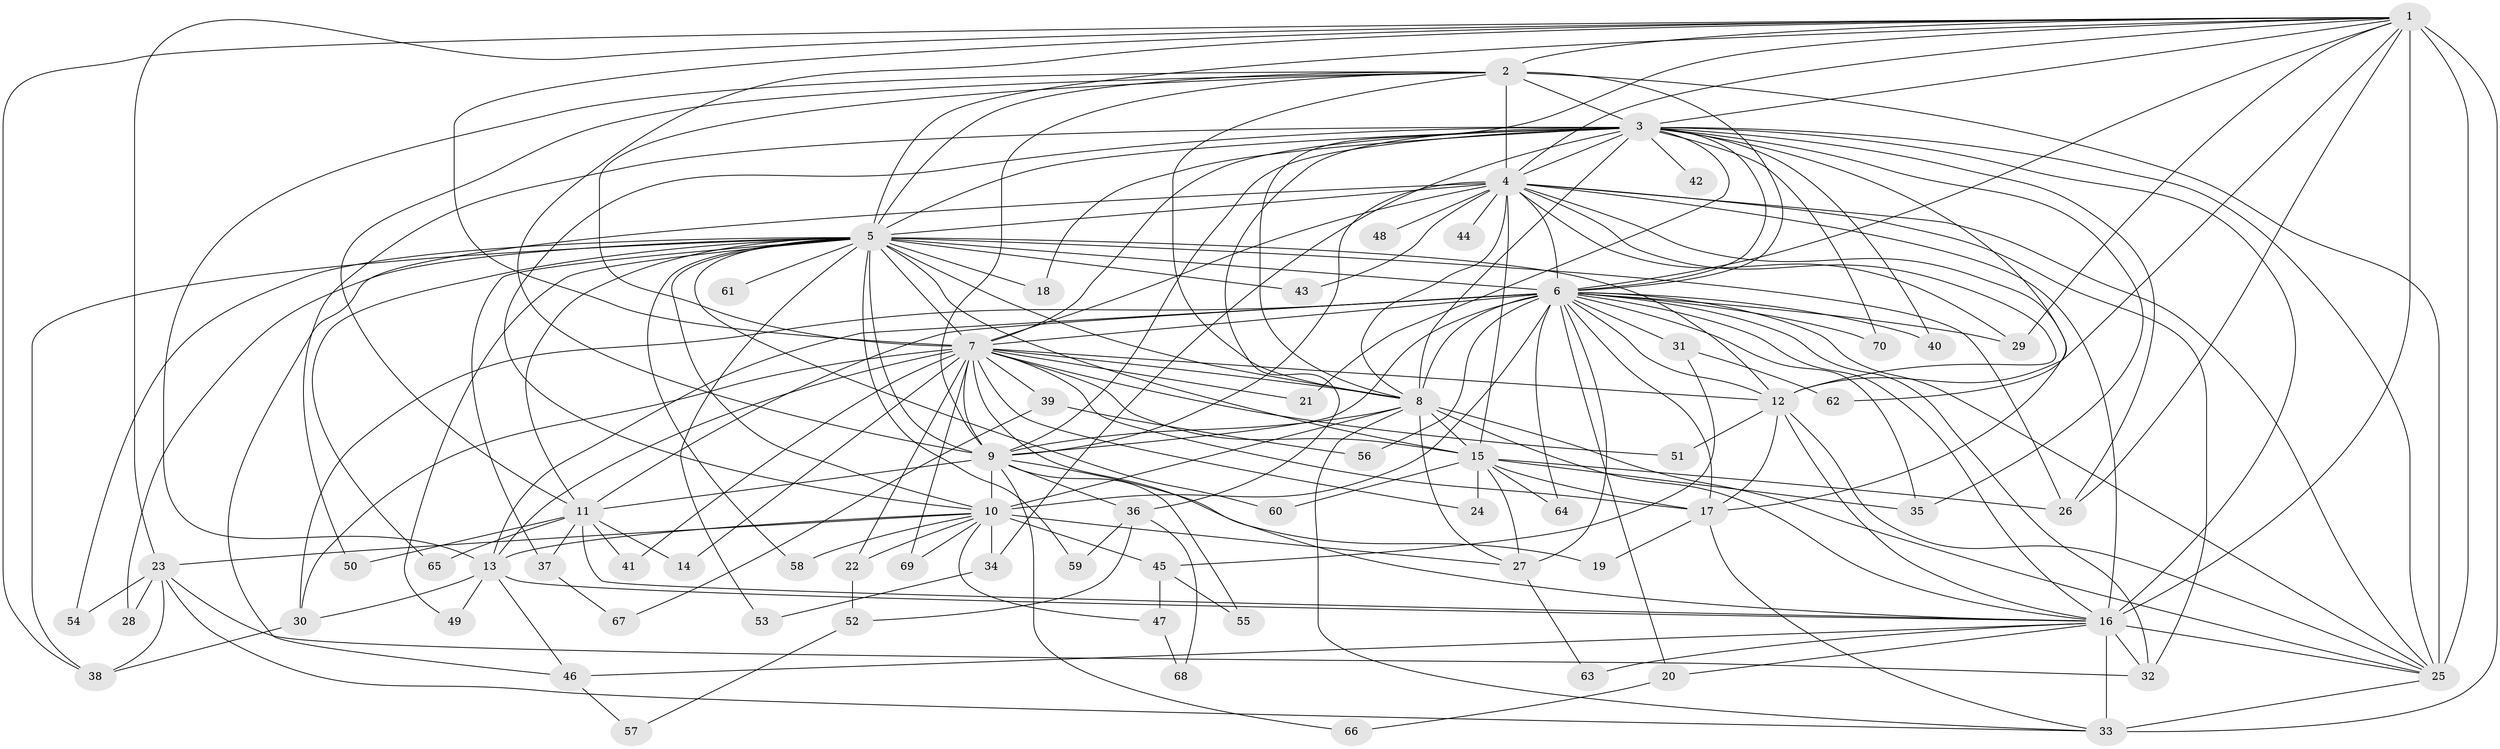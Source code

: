 // original degree distribution, {33: 0.007142857142857143, 21: 0.014285714285714285, 27: 0.02142857142857143, 19: 0.014285714285714285, 35: 0.007142857142857143, 25: 0.007142857142857143, 8: 0.02142857142857143, 4: 0.07857142857142857, 7: 0.014285714285714285, 2: 0.5857142857142857, 3: 0.2, 10: 0.007142857142857143, 5: 0.014285714285714285, 6: 0.007142857142857143}
// Generated by graph-tools (version 1.1) at 2025/49/03/04/25 22:49:55]
// undirected, 70 vertices, 196 edges
graph export_dot {
  node [color=gray90,style=filled];
  1;
  2;
  3;
  4;
  5;
  6;
  7;
  8;
  9;
  10;
  11;
  12;
  13;
  14;
  15;
  16;
  17;
  18;
  19;
  20;
  21;
  22;
  23;
  24;
  25;
  26;
  27;
  28;
  29;
  30;
  31;
  32;
  33;
  34;
  35;
  36;
  37;
  38;
  39;
  40;
  41;
  42;
  43;
  44;
  45;
  46;
  47;
  48;
  49;
  50;
  51;
  52;
  53;
  54;
  55;
  56;
  57;
  58;
  59;
  60;
  61;
  62;
  63;
  64;
  65;
  66;
  67;
  68;
  69;
  70;
  1 -- 2 [weight=2.0];
  1 -- 3 [weight=1.0];
  1 -- 4 [weight=1.0];
  1 -- 5 [weight=2.0];
  1 -- 6 [weight=1.0];
  1 -- 7 [weight=1.0];
  1 -- 8 [weight=1.0];
  1 -- 9 [weight=1.0];
  1 -- 12 [weight=1.0];
  1 -- 16 [weight=15.0];
  1 -- 23 [weight=2.0];
  1 -- 25 [weight=1.0];
  1 -- 26 [weight=1.0];
  1 -- 29 [weight=1.0];
  1 -- 33 [weight=1.0];
  1 -- 38 [weight=1.0];
  2 -- 3 [weight=1.0];
  2 -- 4 [weight=1.0];
  2 -- 5 [weight=2.0];
  2 -- 6 [weight=1.0];
  2 -- 7 [weight=2.0];
  2 -- 8 [weight=2.0];
  2 -- 9 [weight=1.0];
  2 -- 11 [weight=1.0];
  2 -- 13 [weight=1.0];
  2 -- 25 [weight=8.0];
  3 -- 4 [weight=1.0];
  3 -- 5 [weight=3.0];
  3 -- 6 [weight=1.0];
  3 -- 7 [weight=1.0];
  3 -- 8 [weight=1.0];
  3 -- 9 [weight=1.0];
  3 -- 10 [weight=2.0];
  3 -- 16 [weight=1.0];
  3 -- 18 [weight=1.0];
  3 -- 21 [weight=1.0];
  3 -- 25 [weight=2.0];
  3 -- 26 [weight=1.0];
  3 -- 34 [weight=1.0];
  3 -- 35 [weight=1.0];
  3 -- 36 [weight=1.0];
  3 -- 40 [weight=1.0];
  3 -- 42 [weight=1.0];
  3 -- 50 [weight=1.0];
  3 -- 62 [weight=1.0];
  3 -- 70 [weight=1.0];
  4 -- 5 [weight=3.0];
  4 -- 6 [weight=1.0];
  4 -- 7 [weight=1.0];
  4 -- 8 [weight=1.0];
  4 -- 9 [weight=2.0];
  4 -- 12 [weight=1.0];
  4 -- 15 [weight=1.0];
  4 -- 16 [weight=1.0];
  4 -- 17 [weight=1.0];
  4 -- 25 [weight=1.0];
  4 -- 29 [weight=1.0];
  4 -- 32 [weight=1.0];
  4 -- 43 [weight=1.0];
  4 -- 44 [weight=1.0];
  4 -- 46 [weight=1.0];
  4 -- 48 [weight=1.0];
  5 -- 6 [weight=3.0];
  5 -- 7 [weight=2.0];
  5 -- 8 [weight=3.0];
  5 -- 9 [weight=2.0];
  5 -- 10 [weight=1.0];
  5 -- 11 [weight=1.0];
  5 -- 12 [weight=2.0];
  5 -- 15 [weight=1.0];
  5 -- 18 [weight=1.0];
  5 -- 26 [weight=1.0];
  5 -- 28 [weight=1.0];
  5 -- 37 [weight=1.0];
  5 -- 38 [weight=1.0];
  5 -- 43 [weight=1.0];
  5 -- 49 [weight=1.0];
  5 -- 53 [weight=1.0];
  5 -- 54 [weight=1.0];
  5 -- 58 [weight=1.0];
  5 -- 59 [weight=1.0];
  5 -- 60 [weight=1.0];
  5 -- 61 [weight=2.0];
  5 -- 65 [weight=1.0];
  6 -- 7 [weight=2.0];
  6 -- 8 [weight=1.0];
  6 -- 9 [weight=1.0];
  6 -- 10 [weight=2.0];
  6 -- 11 [weight=1.0];
  6 -- 12 [weight=1.0];
  6 -- 13 [weight=1.0];
  6 -- 16 [weight=2.0];
  6 -- 17 [weight=1.0];
  6 -- 20 [weight=1.0];
  6 -- 25 [weight=1.0];
  6 -- 27 [weight=1.0];
  6 -- 29 [weight=1.0];
  6 -- 30 [weight=2.0];
  6 -- 31 [weight=1.0];
  6 -- 32 [weight=1.0];
  6 -- 35 [weight=1.0];
  6 -- 40 [weight=1.0];
  6 -- 56 [weight=1.0];
  6 -- 64 [weight=1.0];
  6 -- 70 [weight=1.0];
  7 -- 8 [weight=1.0];
  7 -- 9 [weight=2.0];
  7 -- 12 [weight=1.0];
  7 -- 13 [weight=1.0];
  7 -- 14 [weight=1.0];
  7 -- 15 [weight=1.0];
  7 -- 16 [weight=1.0];
  7 -- 17 [weight=1.0];
  7 -- 21 [weight=1.0];
  7 -- 22 [weight=1.0];
  7 -- 24 [weight=1.0];
  7 -- 30 [weight=1.0];
  7 -- 39 [weight=1.0];
  7 -- 41 [weight=1.0];
  7 -- 51 [weight=1.0];
  7 -- 69 [weight=1.0];
  8 -- 9 [weight=1.0];
  8 -- 10 [weight=10.0];
  8 -- 15 [weight=1.0];
  8 -- 16 [weight=1.0];
  8 -- 25 [weight=1.0];
  8 -- 27 [weight=1.0];
  8 -- 33 [weight=1.0];
  9 -- 10 [weight=3.0];
  9 -- 11 [weight=1.0];
  9 -- 19 [weight=1.0];
  9 -- 36 [weight=1.0];
  9 -- 55 [weight=1.0];
  9 -- 66 [weight=1.0];
  10 -- 13 [weight=1.0];
  10 -- 22 [weight=1.0];
  10 -- 23 [weight=1.0];
  10 -- 27 [weight=1.0];
  10 -- 34 [weight=1.0];
  10 -- 45 [weight=1.0];
  10 -- 47 [weight=1.0];
  10 -- 58 [weight=1.0];
  10 -- 69 [weight=1.0];
  11 -- 14 [weight=1.0];
  11 -- 16 [weight=1.0];
  11 -- 37 [weight=1.0];
  11 -- 41 [weight=1.0];
  11 -- 50 [weight=1.0];
  11 -- 65 [weight=1.0];
  12 -- 16 [weight=1.0];
  12 -- 17 [weight=1.0];
  12 -- 25 [weight=1.0];
  12 -- 51 [weight=1.0];
  13 -- 16 [weight=1.0];
  13 -- 30 [weight=1.0];
  13 -- 46 [weight=1.0];
  13 -- 49 [weight=1.0];
  15 -- 17 [weight=1.0];
  15 -- 24 [weight=1.0];
  15 -- 26 [weight=1.0];
  15 -- 27 [weight=1.0];
  15 -- 35 [weight=1.0];
  15 -- 60 [weight=1.0];
  15 -- 64 [weight=1.0];
  16 -- 20 [weight=2.0];
  16 -- 25 [weight=1.0];
  16 -- 32 [weight=1.0];
  16 -- 33 [weight=2.0];
  16 -- 46 [weight=1.0];
  16 -- 63 [weight=1.0];
  17 -- 19 [weight=1.0];
  17 -- 33 [weight=1.0];
  20 -- 66 [weight=1.0];
  22 -- 52 [weight=1.0];
  23 -- 28 [weight=1.0];
  23 -- 32 [weight=1.0];
  23 -- 33 [weight=1.0];
  23 -- 38 [weight=1.0];
  23 -- 54 [weight=1.0];
  25 -- 33 [weight=1.0];
  27 -- 63 [weight=1.0];
  30 -- 38 [weight=1.0];
  31 -- 45 [weight=1.0];
  31 -- 62 [weight=1.0];
  34 -- 53 [weight=1.0];
  36 -- 52 [weight=1.0];
  36 -- 59 [weight=1.0];
  36 -- 68 [weight=1.0];
  37 -- 67 [weight=1.0];
  39 -- 56 [weight=1.0];
  39 -- 67 [weight=1.0];
  45 -- 47 [weight=1.0];
  45 -- 55 [weight=1.0];
  46 -- 57 [weight=1.0];
  47 -- 68 [weight=1.0];
  52 -- 57 [weight=1.0];
}
